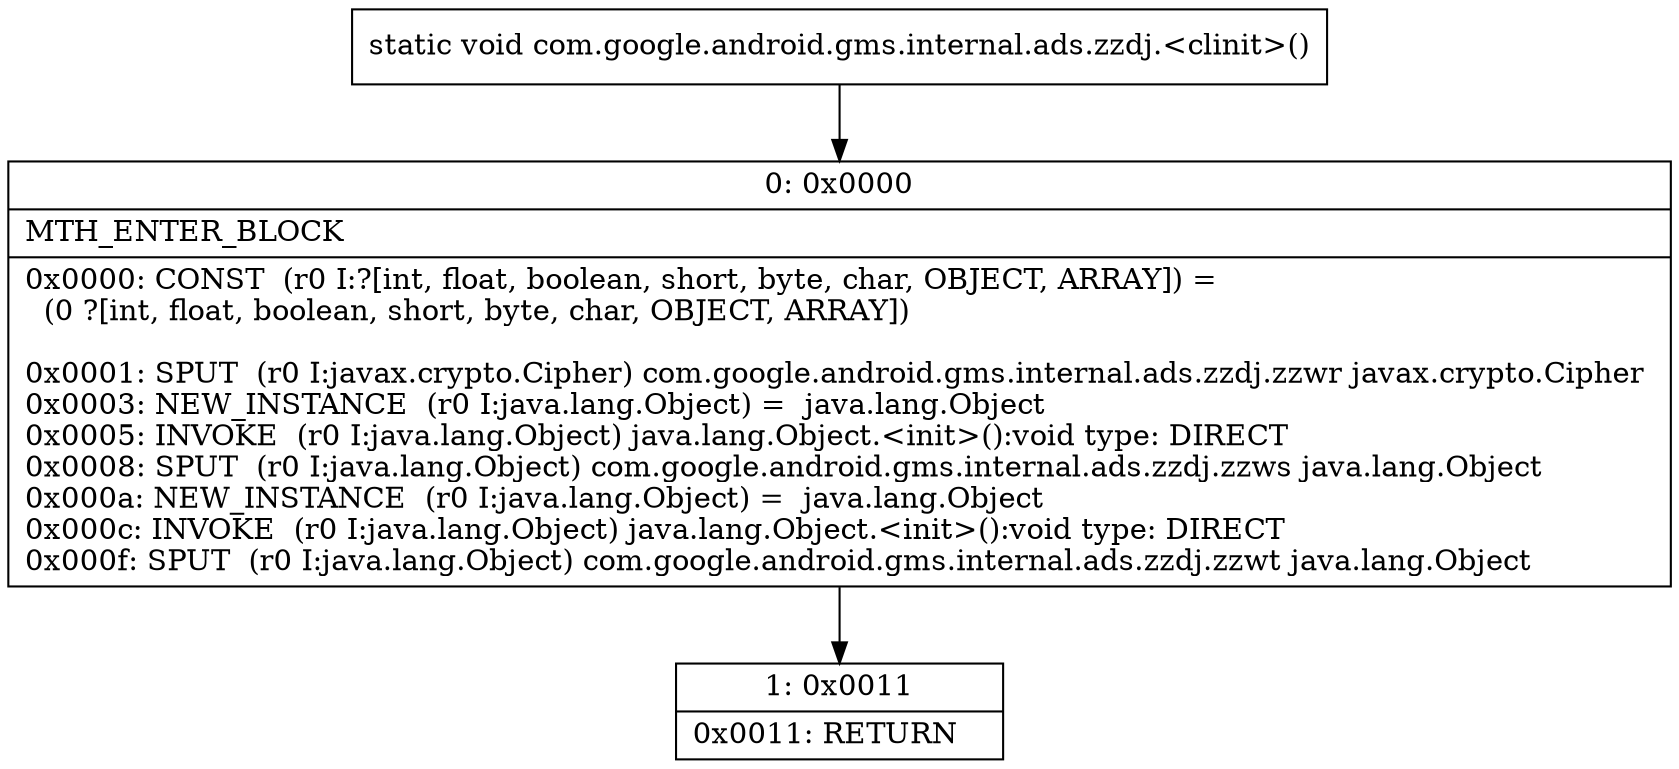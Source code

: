 digraph "CFG forcom.google.android.gms.internal.ads.zzdj.\<clinit\>()V" {
Node_0 [shape=record,label="{0\:\ 0x0000|MTH_ENTER_BLOCK\l|0x0000: CONST  (r0 I:?[int, float, boolean, short, byte, char, OBJECT, ARRAY]) = \l  (0 ?[int, float, boolean, short, byte, char, OBJECT, ARRAY])\l \l0x0001: SPUT  (r0 I:javax.crypto.Cipher) com.google.android.gms.internal.ads.zzdj.zzwr javax.crypto.Cipher \l0x0003: NEW_INSTANCE  (r0 I:java.lang.Object) =  java.lang.Object \l0x0005: INVOKE  (r0 I:java.lang.Object) java.lang.Object.\<init\>():void type: DIRECT \l0x0008: SPUT  (r0 I:java.lang.Object) com.google.android.gms.internal.ads.zzdj.zzws java.lang.Object \l0x000a: NEW_INSTANCE  (r0 I:java.lang.Object) =  java.lang.Object \l0x000c: INVOKE  (r0 I:java.lang.Object) java.lang.Object.\<init\>():void type: DIRECT \l0x000f: SPUT  (r0 I:java.lang.Object) com.google.android.gms.internal.ads.zzdj.zzwt java.lang.Object \l}"];
Node_1 [shape=record,label="{1\:\ 0x0011|0x0011: RETURN   \l}"];
MethodNode[shape=record,label="{static void com.google.android.gms.internal.ads.zzdj.\<clinit\>() }"];
MethodNode -> Node_0;
Node_0 -> Node_1;
}

